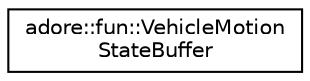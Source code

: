 digraph "Graphical Class Hierarchy"
{
 // LATEX_PDF_SIZE
  edge [fontname="Helvetica",fontsize="10",labelfontname="Helvetica",labelfontsize="10"];
  node [fontname="Helvetica",fontsize="10",shape=record];
  rankdir="LR";
  Node0 [label="adore::fun::VehicleMotion\lStateBuffer",height=0.2,width=0.4,color="black", fillcolor="white", style="filled",URL="$classadore_1_1fun_1_1VehicleMotionStateBuffer.html",tooltip="Buffers and interpolates vehicle positions."];
}
